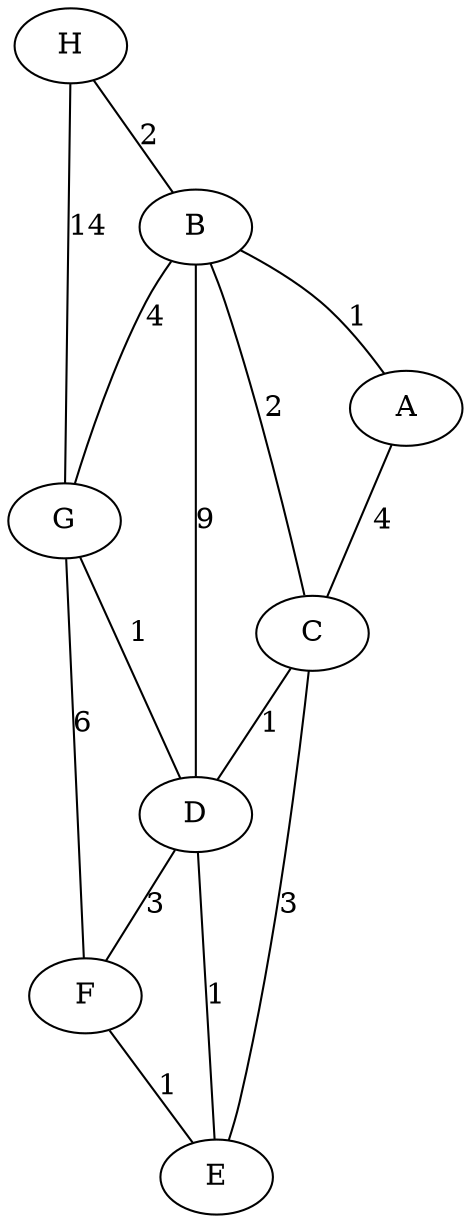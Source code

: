 graph {
H -- B [label="2"];
H -- G [label="14"];
B -- G [label="4"];
B -- D [label="9"];
G -- D [label="1"];
B -- C [label="2"];
B -- A [label="1"];
A -- C [label="4"];
C -- D [label="1"];
C -- E [label="3"];
D -- E [label="1"];
G -- F [label="6"];
D -- F [label="3"];
F -- E [label="1"];
}
